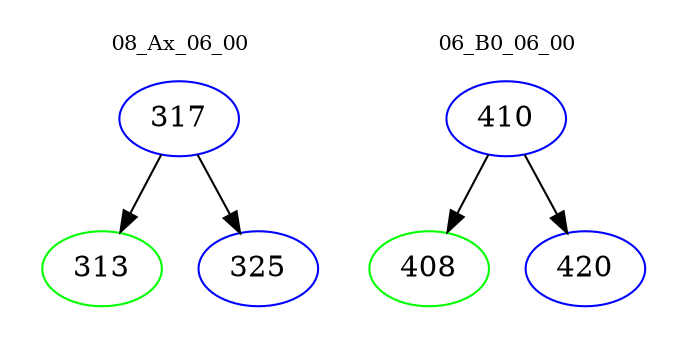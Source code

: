 digraph{
subgraph cluster_0 {
color = white
label = "08_Ax_06_00";
fontsize=10;
T0_317 [label="317", color="blue"]
T0_317 -> T0_313 [color="black"]
T0_313 [label="313", color="green"]
T0_317 -> T0_325 [color="black"]
T0_325 [label="325", color="blue"]
}
subgraph cluster_1 {
color = white
label = "06_B0_06_00";
fontsize=10;
T1_410 [label="410", color="blue"]
T1_410 -> T1_408 [color="black"]
T1_408 [label="408", color="green"]
T1_410 -> T1_420 [color="black"]
T1_420 [label="420", color="blue"]
}
}
